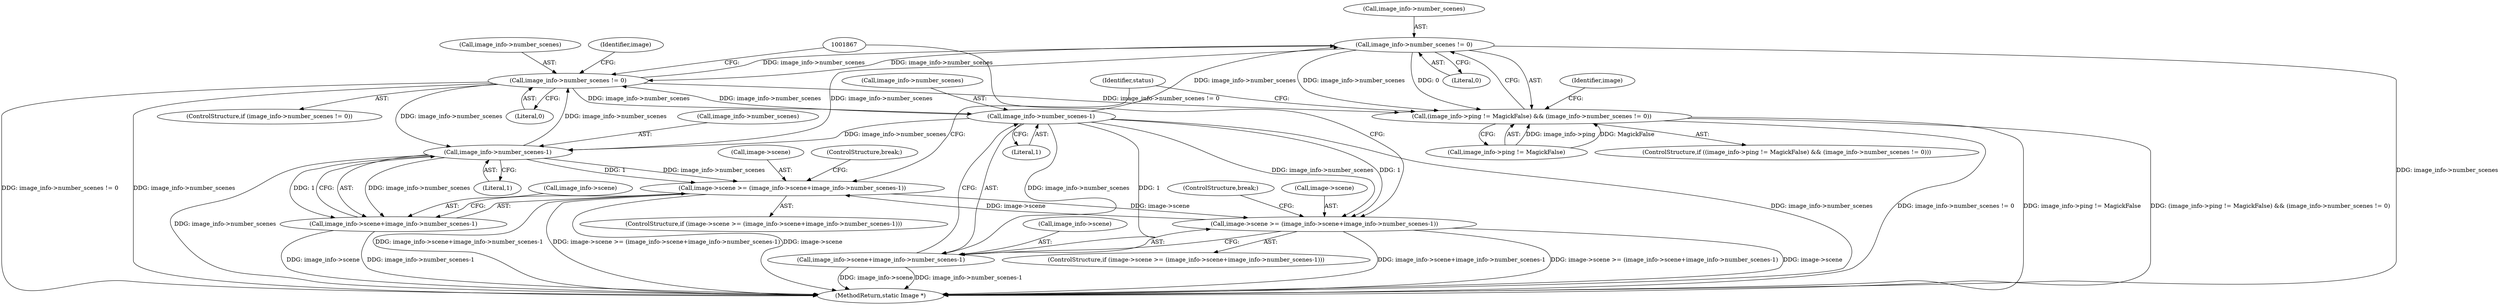 digraph "0_ImageMagick_73fb0aac5b958521e1511e179ecc0ad49f70ebaf@pointer" {
"1000565" [label="(Call,image_info->number_scenes != 0)"];
"1001860" [label="(Call,image_info->number_scenes-1)"];
"1001846" [label="(Call,image_info->number_scenes != 0)"];
"1000579" [label="(Call,image_info->number_scenes-1)"];
"1000565" [label="(Call,image_info->number_scenes != 0)"];
"1000559" [label="(Call,(image_info->ping != MagickFalse) && (image_info->number_scenes != 0))"];
"1000571" [label="(Call,image->scene >= (image_info->scene+image_info->number_scenes-1))"];
"1001852" [label="(Call,image->scene >= (image_info->scene+image_info->number_scenes-1))"];
"1000575" [label="(Call,image_info->scene+image_info->number_scenes-1)"];
"1001856" [label="(Call,image_info->scene+image_info->number_scenes-1)"];
"1000569" [label="(Literal,0)"];
"1001850" [label="(Literal,0)"];
"1000571" [label="(Call,image->scene >= (image_info->scene+image_info->number_scenes-1))"];
"1001845" [label="(ControlStructure,if (image_info->number_scenes != 0))"];
"1001852" [label="(Call,image->scene >= (image_info->scene+image_info->number_scenes-1))"];
"1000572" [label="(Call,image->scene)"];
"1001857" [label="(Call,image_info->scene)"];
"1001847" [label="(Call,image_info->number_scenes)"];
"1001860" [label="(Call,image_info->number_scenes-1)"];
"1000580" [label="(Call,image_info->number_scenes)"];
"1000583" [label="(Literal,1)"];
"1000570" [label="(ControlStructure,if (image->scene >= (image_info->scene+image_info->number_scenes-1)))"];
"1001861" [label="(Call,image_info->number_scenes)"];
"1000573" [label="(Identifier,image)"];
"1001944" [label="(MethodReturn,static Image *)"];
"1001854" [label="(Identifier,image)"];
"1001853" [label="(Call,image->scene)"];
"1001846" [label="(Call,image_info->number_scenes != 0)"];
"1000584" [label="(ControlStructure,break;)"];
"1000559" [label="(Call,(image_info->ping != MagickFalse) && (image_info->number_scenes != 0))"];
"1001856" [label="(Call,image_info->scene+image_info->number_scenes-1)"];
"1000565" [label="(Call,image_info->number_scenes != 0)"];
"1000560" [label="(Call,image_info->ping != MagickFalse)"];
"1001865" [label="(ControlStructure,break;)"];
"1001864" [label="(Literal,1)"];
"1000586" [label="(Identifier,status)"];
"1000576" [label="(Call,image_info->scene)"];
"1000579" [label="(Call,image_info->number_scenes-1)"];
"1000575" [label="(Call,image_info->scene+image_info->number_scenes-1)"];
"1000558" [label="(ControlStructure,if ((image_info->ping != MagickFalse) && (image_info->number_scenes != 0)))"];
"1001851" [label="(ControlStructure,if (image->scene >= (image_info->scene+image_info->number_scenes-1)))"];
"1000566" [label="(Call,image_info->number_scenes)"];
"1000565" -> "1000559"  [label="AST: "];
"1000565" -> "1000569"  [label="CFG: "];
"1000566" -> "1000565"  [label="AST: "];
"1000569" -> "1000565"  [label="AST: "];
"1000559" -> "1000565"  [label="CFG: "];
"1000565" -> "1001944"  [label="DDG: image_info->number_scenes"];
"1000565" -> "1000559"  [label="DDG: image_info->number_scenes"];
"1000565" -> "1000559"  [label="DDG: 0"];
"1001860" -> "1000565"  [label="DDG: image_info->number_scenes"];
"1001846" -> "1000565"  [label="DDG: image_info->number_scenes"];
"1000565" -> "1000579"  [label="DDG: image_info->number_scenes"];
"1000565" -> "1001846"  [label="DDG: image_info->number_scenes"];
"1001860" -> "1001856"  [label="AST: "];
"1001860" -> "1001864"  [label="CFG: "];
"1001861" -> "1001860"  [label="AST: "];
"1001864" -> "1001860"  [label="AST: "];
"1001856" -> "1001860"  [label="CFG: "];
"1001860" -> "1001944"  [label="DDG: image_info->number_scenes"];
"1001860" -> "1000579"  [label="DDG: image_info->number_scenes"];
"1001860" -> "1001846"  [label="DDG: image_info->number_scenes"];
"1001860" -> "1001852"  [label="DDG: image_info->number_scenes"];
"1001860" -> "1001852"  [label="DDG: 1"];
"1001860" -> "1001856"  [label="DDG: image_info->number_scenes"];
"1001860" -> "1001856"  [label="DDG: 1"];
"1001846" -> "1001860"  [label="DDG: image_info->number_scenes"];
"1001846" -> "1001845"  [label="AST: "];
"1001846" -> "1001850"  [label="CFG: "];
"1001847" -> "1001846"  [label="AST: "];
"1001850" -> "1001846"  [label="AST: "];
"1001854" -> "1001846"  [label="CFG: "];
"1001867" -> "1001846"  [label="CFG: "];
"1001846" -> "1001944"  [label="DDG: image_info->number_scenes != 0"];
"1001846" -> "1001944"  [label="DDG: image_info->number_scenes"];
"1001846" -> "1000559"  [label="DDG: image_info->number_scenes != 0"];
"1001846" -> "1000579"  [label="DDG: image_info->number_scenes"];
"1000579" -> "1001846"  [label="DDG: image_info->number_scenes"];
"1000579" -> "1000575"  [label="AST: "];
"1000579" -> "1000583"  [label="CFG: "];
"1000580" -> "1000579"  [label="AST: "];
"1000583" -> "1000579"  [label="AST: "];
"1000575" -> "1000579"  [label="CFG: "];
"1000579" -> "1001944"  [label="DDG: image_info->number_scenes"];
"1000579" -> "1000571"  [label="DDG: image_info->number_scenes"];
"1000579" -> "1000571"  [label="DDG: 1"];
"1000579" -> "1000575"  [label="DDG: image_info->number_scenes"];
"1000579" -> "1000575"  [label="DDG: 1"];
"1000559" -> "1000558"  [label="AST: "];
"1000559" -> "1000560"  [label="CFG: "];
"1000560" -> "1000559"  [label="AST: "];
"1000573" -> "1000559"  [label="CFG: "];
"1000586" -> "1000559"  [label="CFG: "];
"1000559" -> "1001944"  [label="DDG: image_info->ping != MagickFalse"];
"1000559" -> "1001944"  [label="DDG: (image_info->ping != MagickFalse) && (image_info->number_scenes != 0)"];
"1000559" -> "1001944"  [label="DDG: image_info->number_scenes != 0"];
"1000560" -> "1000559"  [label="DDG: image_info->ping"];
"1000560" -> "1000559"  [label="DDG: MagickFalse"];
"1000571" -> "1000570"  [label="AST: "];
"1000571" -> "1000575"  [label="CFG: "];
"1000572" -> "1000571"  [label="AST: "];
"1000575" -> "1000571"  [label="AST: "];
"1000584" -> "1000571"  [label="CFG: "];
"1000586" -> "1000571"  [label="CFG: "];
"1000571" -> "1001944"  [label="DDG: image_info->scene+image_info->number_scenes-1"];
"1000571" -> "1001944"  [label="DDG: image->scene >= (image_info->scene+image_info->number_scenes-1)"];
"1000571" -> "1001944"  [label="DDG: image->scene"];
"1001852" -> "1000571"  [label="DDG: image->scene"];
"1000571" -> "1001852"  [label="DDG: image->scene"];
"1001852" -> "1001851"  [label="AST: "];
"1001852" -> "1001856"  [label="CFG: "];
"1001853" -> "1001852"  [label="AST: "];
"1001856" -> "1001852"  [label="AST: "];
"1001865" -> "1001852"  [label="CFG: "];
"1001867" -> "1001852"  [label="CFG: "];
"1001852" -> "1001944"  [label="DDG: image_info->scene+image_info->number_scenes-1"];
"1001852" -> "1001944"  [label="DDG: image->scene >= (image_info->scene+image_info->number_scenes-1)"];
"1001852" -> "1001944"  [label="DDG: image->scene"];
"1000576" -> "1000575"  [label="AST: "];
"1000575" -> "1001944"  [label="DDG: image_info->number_scenes-1"];
"1000575" -> "1001944"  [label="DDG: image_info->scene"];
"1001857" -> "1001856"  [label="AST: "];
"1001856" -> "1001944"  [label="DDG: image_info->scene"];
"1001856" -> "1001944"  [label="DDG: image_info->number_scenes-1"];
}
